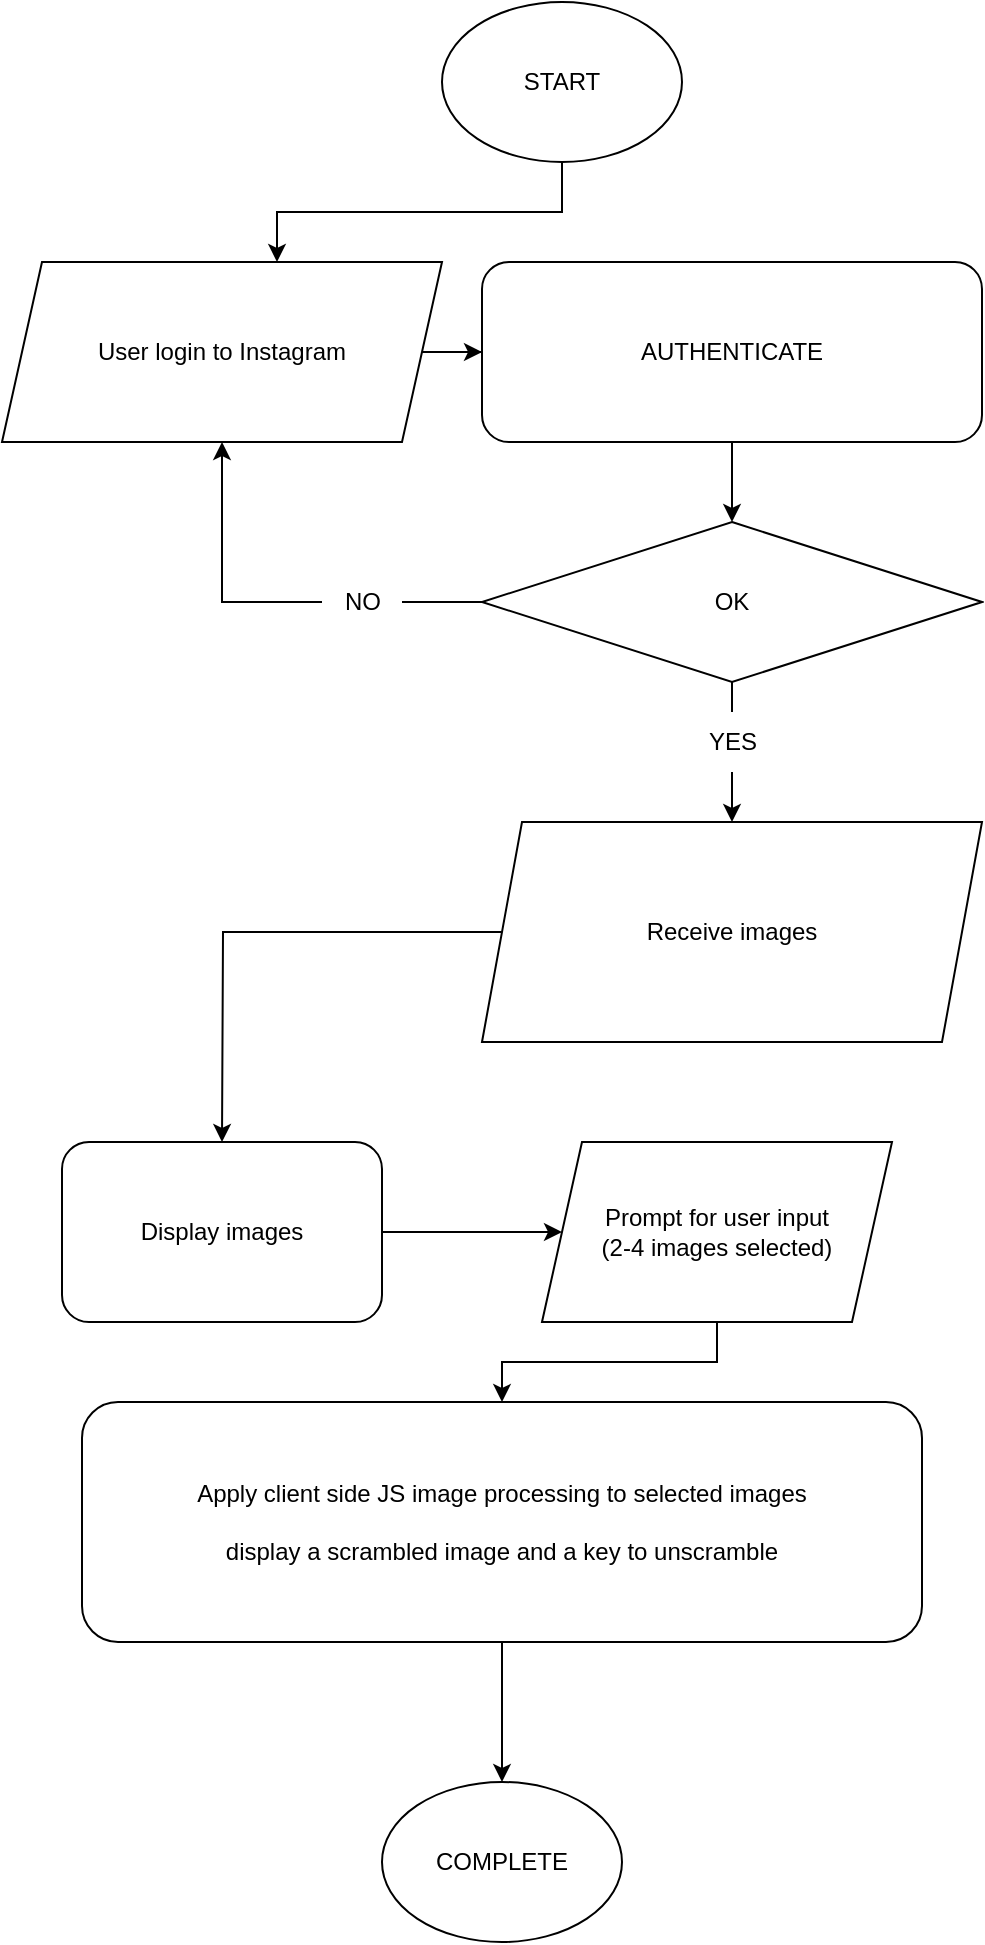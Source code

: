 <mxfile version="20.8.16" type="github">
  <diagram id="C5RBs43oDa-KdzZeNtuy" name="Page-1">
    <mxGraphModel dx="806" dy="1111" grid="1" gridSize="10" guides="1" tooltips="1" connect="1" arrows="1" fold="1" page="1" pageScale="1" pageWidth="827" pageHeight="1169" math="0" shadow="0">
      <root>
        <mxCell id="WIyWlLk6GJQsqaUBKTNV-0" />
        <mxCell id="WIyWlLk6GJQsqaUBKTNV-1" parent="WIyWlLk6GJQsqaUBKTNV-0" />
        <mxCell id="ePI5klZWGTLnTIbrATHt-5" style="edgeStyle=orthogonalEdgeStyle;rounded=0;orthogonalLoop=1;jettySize=auto;html=1;exitX=0.5;exitY=1;exitDx=0;exitDy=0;entryX=0.625;entryY=0;entryDx=0;entryDy=0;entryPerimeter=0;" parent="WIyWlLk6GJQsqaUBKTNV-1" source="ePI5klZWGTLnTIbrATHt-2" target="ePI5klZWGTLnTIbrATHt-3" edge="1">
          <mxGeometry relative="1" as="geometry" />
        </mxCell>
        <mxCell id="ePI5klZWGTLnTIbrATHt-2" value="START" style="ellipse;whiteSpace=wrap;html=1;" parent="WIyWlLk6GJQsqaUBKTNV-1" vertex="1">
          <mxGeometry x="340" y="20" width="120" height="80" as="geometry" />
        </mxCell>
        <mxCell id="ePI5klZWGTLnTIbrATHt-7" style="edgeStyle=orthogonalEdgeStyle;rounded=0;orthogonalLoop=1;jettySize=auto;html=1;entryX=0;entryY=0.5;entryDx=0;entryDy=0;" parent="WIyWlLk6GJQsqaUBKTNV-1" source="ePI5klZWGTLnTIbrATHt-3" target="ePI5klZWGTLnTIbrATHt-6" edge="1">
          <mxGeometry relative="1" as="geometry" />
        </mxCell>
        <mxCell id="ePI5klZWGTLnTIbrATHt-3" value="User login to Instagram" style="shape=parallelogram;perimeter=parallelogramPerimeter;whiteSpace=wrap;html=1;fixedSize=1;" parent="WIyWlLk6GJQsqaUBKTNV-1" vertex="1">
          <mxGeometry x="120" y="150" width="220" height="90" as="geometry" />
        </mxCell>
        <mxCell id="ePI5klZWGTLnTIbrATHt-9" style="edgeStyle=orthogonalEdgeStyle;rounded=0;orthogonalLoop=1;jettySize=auto;html=1;exitX=0.5;exitY=1;exitDx=0;exitDy=0;entryX=0.5;entryY=0;entryDx=0;entryDy=0;" parent="WIyWlLk6GJQsqaUBKTNV-1" source="ePI5klZWGTLnTIbrATHt-6" target="ePI5klZWGTLnTIbrATHt-8" edge="1">
          <mxGeometry relative="1" as="geometry" />
        </mxCell>
        <mxCell id="ePI5klZWGTLnTIbrATHt-6" value="AUTHENTICATE" style="rounded=1;whiteSpace=wrap;html=1;" parent="WIyWlLk6GJQsqaUBKTNV-1" vertex="1">
          <mxGeometry x="360" y="150" width="250" height="90" as="geometry" />
        </mxCell>
        <mxCell id="ePI5klZWGTLnTIbrATHt-10" style="edgeStyle=orthogonalEdgeStyle;rounded=0;orthogonalLoop=1;jettySize=auto;html=1;startArrow=none;" parent="WIyWlLk6GJQsqaUBKTNV-1" source="ePI5klZWGTLnTIbrATHt-11" target="ePI5klZWGTLnTIbrATHt-3" edge="1">
          <mxGeometry relative="1" as="geometry">
            <mxPoint x="240" y="320" as="targetPoint" />
            <Array as="points">
              <mxPoint x="230" y="320" />
            </Array>
          </mxGeometry>
        </mxCell>
        <mxCell id="ePI5klZWGTLnTIbrATHt-12" style="edgeStyle=orthogonalEdgeStyle;rounded=0;orthogonalLoop=1;jettySize=auto;html=1;exitX=0.5;exitY=1;exitDx=0;exitDy=0;" parent="WIyWlLk6GJQsqaUBKTNV-1" source="ePI5klZWGTLnTIbrATHt-8" edge="1">
          <mxGeometry relative="1" as="geometry">
            <mxPoint x="485" y="430" as="targetPoint" />
          </mxGeometry>
        </mxCell>
        <mxCell id="ePI5klZWGTLnTIbrATHt-8" value="OK" style="rhombus;whiteSpace=wrap;html=1;" parent="WIyWlLk6GJQsqaUBKTNV-1" vertex="1">
          <mxGeometry x="360" y="280" width="250" height="80" as="geometry" />
        </mxCell>
        <mxCell id="ePI5klZWGTLnTIbrATHt-13" value="YES" style="text;html=1;align=center;verticalAlign=middle;resizable=0;points=[];autosize=1;strokeColor=none;fillColor=default;" parent="WIyWlLk6GJQsqaUBKTNV-1" vertex="1">
          <mxGeometry x="460" y="375" width="50" height="30" as="geometry" />
        </mxCell>
        <mxCell id="ePI5klZWGTLnTIbrATHt-14" value="" style="edgeStyle=orthogonalEdgeStyle;rounded=0;orthogonalLoop=1;jettySize=auto;html=1;endArrow=none;" parent="WIyWlLk6GJQsqaUBKTNV-1" source="ePI5klZWGTLnTIbrATHt-8" target="ePI5klZWGTLnTIbrATHt-11" edge="1">
          <mxGeometry relative="1" as="geometry">
            <mxPoint x="240" y="320" as="targetPoint" />
            <mxPoint x="360" y="320" as="sourcePoint" />
            <Array as="points">
              <mxPoint x="300" y="320" />
            </Array>
          </mxGeometry>
        </mxCell>
        <mxCell id="ePI5klZWGTLnTIbrATHt-11" value="NO" style="text;html=1;align=center;verticalAlign=middle;resizable=0;points=[];autosize=1;strokeColor=none;fillColor=default;" parent="WIyWlLk6GJQsqaUBKTNV-1" vertex="1">
          <mxGeometry x="280" y="305" width="40" height="30" as="geometry" />
        </mxCell>
        <mxCell id="ePI5klZWGTLnTIbrATHt-19" style="edgeStyle=orthogonalEdgeStyle;rounded=0;orthogonalLoop=1;jettySize=auto;html=1;exitX=0;exitY=0.5;exitDx=0;exitDy=0;" parent="WIyWlLk6GJQsqaUBKTNV-1" source="ePI5klZWGTLnTIbrATHt-17" edge="1">
          <mxGeometry relative="1" as="geometry">
            <mxPoint x="230" y="590" as="targetPoint" />
          </mxGeometry>
        </mxCell>
        <mxCell id="ePI5klZWGTLnTIbrATHt-17" value="Receive images" style="shape=parallelogram;perimeter=parallelogramPerimeter;whiteSpace=wrap;html=1;fixedSize=1;fillColor=default;" parent="WIyWlLk6GJQsqaUBKTNV-1" vertex="1">
          <mxGeometry x="360" y="430" width="250" height="110" as="geometry" />
        </mxCell>
        <mxCell id="ePI5klZWGTLnTIbrATHt-23" style="edgeStyle=orthogonalEdgeStyle;rounded=0;orthogonalLoop=1;jettySize=auto;html=1;exitX=1;exitY=0.5;exitDx=0;exitDy=0;entryX=0;entryY=0.5;entryDx=0;entryDy=0;" parent="WIyWlLk6GJQsqaUBKTNV-1" source="ePI5klZWGTLnTIbrATHt-21" target="ePI5klZWGTLnTIbrATHt-22" edge="1">
          <mxGeometry relative="1" as="geometry" />
        </mxCell>
        <mxCell id="ePI5klZWGTLnTIbrATHt-21" value="Display images" style="rounded=1;whiteSpace=wrap;html=1;fillColor=default;" parent="WIyWlLk6GJQsqaUBKTNV-1" vertex="1">
          <mxGeometry x="150" y="590" width="160" height="90" as="geometry" />
        </mxCell>
        <mxCell id="ePI5klZWGTLnTIbrATHt-26" style="edgeStyle=orthogonalEdgeStyle;rounded=0;orthogonalLoop=1;jettySize=auto;html=1;exitX=0.5;exitY=1;exitDx=0;exitDy=0;" parent="WIyWlLk6GJQsqaUBKTNV-1" source="ePI5klZWGTLnTIbrATHt-22" target="ePI5klZWGTLnTIbrATHt-25" edge="1">
          <mxGeometry relative="1" as="geometry" />
        </mxCell>
        <mxCell id="ePI5klZWGTLnTIbrATHt-22" value="Prompt for user input&lt;br&gt;(2-4 images selected)" style="shape=parallelogram;perimeter=parallelogramPerimeter;whiteSpace=wrap;html=1;fixedSize=1;fillColor=default;" parent="WIyWlLk6GJQsqaUBKTNV-1" vertex="1">
          <mxGeometry x="390" y="590" width="175" height="90" as="geometry" />
        </mxCell>
        <mxCell id="ePI5klZWGTLnTIbrATHt-28" style="edgeStyle=orthogonalEdgeStyle;rounded=0;orthogonalLoop=1;jettySize=auto;html=1;exitX=0.5;exitY=1;exitDx=0;exitDy=0;entryX=0.5;entryY=0;entryDx=0;entryDy=0;" parent="WIyWlLk6GJQsqaUBKTNV-1" source="ePI5klZWGTLnTIbrATHt-25" target="ePI5klZWGTLnTIbrATHt-27" edge="1">
          <mxGeometry relative="1" as="geometry" />
        </mxCell>
        <mxCell id="ePI5klZWGTLnTIbrATHt-25" value="Apply client side JS image processing to selected images&lt;br&gt;&lt;br&gt;display a scrambled image and a key to unscramble" style="rounded=1;whiteSpace=wrap;html=1;glass=0;sketch=0;fillColor=default;" parent="WIyWlLk6GJQsqaUBKTNV-1" vertex="1">
          <mxGeometry x="160" y="720" width="420" height="120" as="geometry" />
        </mxCell>
        <mxCell id="ePI5klZWGTLnTIbrATHt-27" value="COMPLETE" style="ellipse;whiteSpace=wrap;html=1;glass=0;sketch=0;fillColor=default;" parent="WIyWlLk6GJQsqaUBKTNV-1" vertex="1">
          <mxGeometry x="310" y="910" width="120" height="80" as="geometry" />
        </mxCell>
      </root>
    </mxGraphModel>
  </diagram>
</mxfile>
